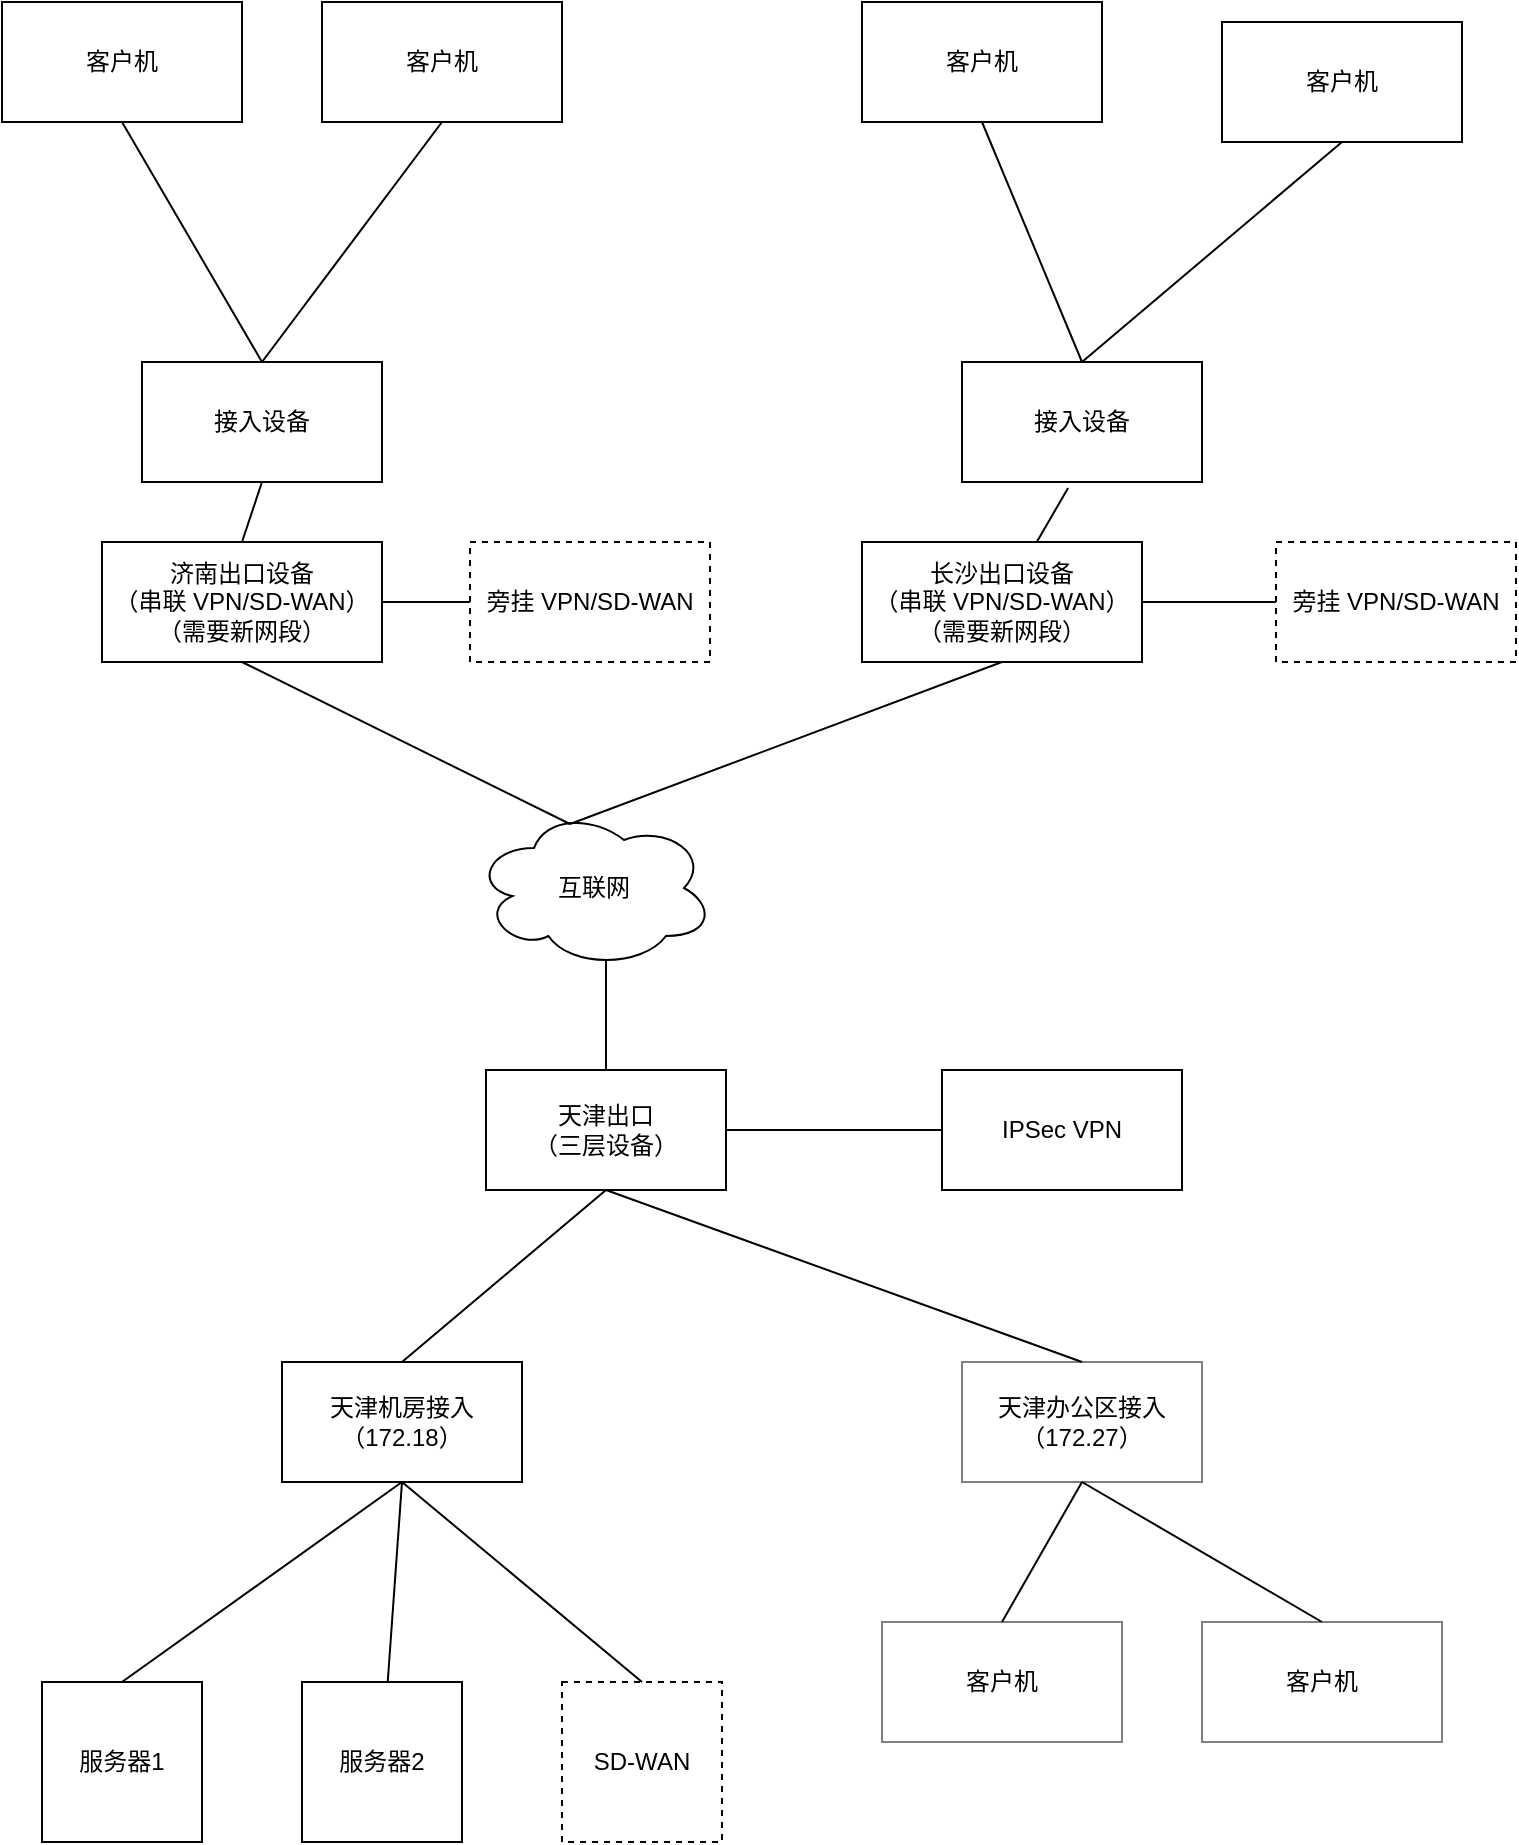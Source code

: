<mxfile version="20.2.0" type="github">
  <diagram id="uV2_6L8Acz1t0J1uZWNl" name="第 1 页">
    <mxGraphModel dx="1422" dy="1923" grid="1" gridSize="10" guides="1" tooltips="1" connect="1" arrows="1" fold="1" page="1" pageScale="1" pageWidth="827" pageHeight="1169" math="0" shadow="0">
      <root>
        <mxCell id="0" />
        <mxCell id="1" parent="0" />
        <mxCell id="IaryiXtqfkxPaVH8rrpj-1" value="天津出口&lt;br&gt;（三层设备）" style="rounded=0;whiteSpace=wrap;html=1;" vertex="1" parent="1">
          <mxGeometry x="312" y="144" width="120" height="60" as="geometry" />
        </mxCell>
        <mxCell id="IaryiXtqfkxPaVH8rrpj-2" value="天津机房接入&lt;br&gt;（172.18）" style="rounded=0;whiteSpace=wrap;html=1;" vertex="1" parent="1">
          <mxGeometry x="210" y="290" width="120" height="60" as="geometry" />
        </mxCell>
        <mxCell id="IaryiXtqfkxPaVH8rrpj-3" value="服务器1" style="whiteSpace=wrap;html=1;aspect=fixed;" vertex="1" parent="1">
          <mxGeometry x="90" y="450" width="80" height="80" as="geometry" />
        </mxCell>
        <mxCell id="IaryiXtqfkxPaVH8rrpj-4" value="服务器2" style="whiteSpace=wrap;html=1;aspect=fixed;" vertex="1" parent="1">
          <mxGeometry x="220" y="450" width="80" height="80" as="geometry" />
        </mxCell>
        <mxCell id="IaryiXtqfkxPaVH8rrpj-5" value="SD-WAN" style="whiteSpace=wrap;html=1;aspect=fixed;dashed=1;" vertex="1" parent="1">
          <mxGeometry x="350" y="450" width="80" height="80" as="geometry" />
        </mxCell>
        <mxCell id="IaryiXtqfkxPaVH8rrpj-6" value="IPSec VPN" style="rounded=0;whiteSpace=wrap;html=1;" vertex="1" parent="1">
          <mxGeometry x="540" y="144" width="120" height="60" as="geometry" />
        </mxCell>
        <mxCell id="IaryiXtqfkxPaVH8rrpj-7" value="" style="endArrow=none;html=1;rounded=0;exitX=0.5;exitY=0;exitDx=0;exitDy=0;entryX=0.5;entryY=1;entryDx=0;entryDy=0;" edge="1" parent="1" source="IaryiXtqfkxPaVH8rrpj-3" target="IaryiXtqfkxPaVH8rrpj-2">
          <mxGeometry width="50" height="50" relative="1" as="geometry">
            <mxPoint x="390" y="410" as="sourcePoint" />
            <mxPoint x="440" y="360" as="targetPoint" />
          </mxGeometry>
        </mxCell>
        <mxCell id="IaryiXtqfkxPaVH8rrpj-8" value="" style="endArrow=none;html=1;rounded=0;entryX=0.5;entryY=1;entryDx=0;entryDy=0;" edge="1" parent="1" source="IaryiXtqfkxPaVH8rrpj-4" target="IaryiXtqfkxPaVH8rrpj-2">
          <mxGeometry width="50" height="50" relative="1" as="geometry">
            <mxPoint x="390" y="410" as="sourcePoint" />
            <mxPoint x="440" y="360" as="targetPoint" />
          </mxGeometry>
        </mxCell>
        <mxCell id="IaryiXtqfkxPaVH8rrpj-9" value="" style="endArrow=none;html=1;rounded=0;entryX=0.5;entryY=1;entryDx=0;entryDy=0;exitX=0.5;exitY=0;exitDx=0;exitDy=0;" edge="1" parent="1" source="IaryiXtqfkxPaVH8rrpj-5" target="IaryiXtqfkxPaVH8rrpj-2">
          <mxGeometry width="50" height="50" relative="1" as="geometry">
            <mxPoint x="390" y="410" as="sourcePoint" />
            <mxPoint x="440" y="360" as="targetPoint" />
          </mxGeometry>
        </mxCell>
        <mxCell id="IaryiXtqfkxPaVH8rrpj-10" value="" style="endArrow=none;html=1;rounded=0;entryX=0.5;entryY=1;entryDx=0;entryDy=0;exitX=0.5;exitY=0;exitDx=0;exitDy=0;" edge="1" parent="1" source="IaryiXtqfkxPaVH8rrpj-2" target="IaryiXtqfkxPaVH8rrpj-1">
          <mxGeometry width="50" height="50" relative="1" as="geometry">
            <mxPoint x="390" y="410" as="sourcePoint" />
            <mxPoint x="440" y="360" as="targetPoint" />
          </mxGeometry>
        </mxCell>
        <mxCell id="IaryiXtqfkxPaVH8rrpj-11" value="" style="endArrow=none;html=1;rounded=0;entryX=0;entryY=0.5;entryDx=0;entryDy=0;exitX=1;exitY=0.5;exitDx=0;exitDy=0;" edge="1" parent="1" source="IaryiXtqfkxPaVH8rrpj-1" target="IaryiXtqfkxPaVH8rrpj-6">
          <mxGeometry width="50" height="50" relative="1" as="geometry">
            <mxPoint x="390" y="410" as="sourcePoint" />
            <mxPoint x="440" y="360" as="targetPoint" />
          </mxGeometry>
        </mxCell>
        <mxCell id="IaryiXtqfkxPaVH8rrpj-14" value="济南出口设备&lt;br&gt;（串联 VPN/SD-WAN）&lt;br&gt;（需要新网段）" style="rounded=0;whiteSpace=wrap;html=1;" vertex="1" parent="1">
          <mxGeometry x="120" y="-120" width="140" height="60" as="geometry" />
        </mxCell>
        <mxCell id="IaryiXtqfkxPaVH8rrpj-15" value="长沙出口设备&lt;br&gt;（串联 VPN/SD-WAN）&lt;br&gt;（需要新网段）" style="rounded=0;whiteSpace=wrap;html=1;" vertex="1" parent="1">
          <mxGeometry x="500" y="-120" width="140" height="60" as="geometry" />
        </mxCell>
        <mxCell id="IaryiXtqfkxPaVH8rrpj-16" value="互联网" style="ellipse;shape=cloud;whiteSpace=wrap;html=1;" vertex="1" parent="1">
          <mxGeometry x="306" y="13" width="120" height="80" as="geometry" />
        </mxCell>
        <mxCell id="IaryiXtqfkxPaVH8rrpj-17" value="" style="endArrow=none;html=1;rounded=0;entryX=0.55;entryY=0.95;entryDx=0;entryDy=0;entryPerimeter=0;exitX=0.5;exitY=0;exitDx=0;exitDy=0;" edge="1" parent="1" source="IaryiXtqfkxPaVH8rrpj-1" target="IaryiXtqfkxPaVH8rrpj-16">
          <mxGeometry width="50" height="50" relative="1" as="geometry">
            <mxPoint x="390" y="110" as="sourcePoint" />
            <mxPoint x="440" y="60" as="targetPoint" />
          </mxGeometry>
        </mxCell>
        <mxCell id="IaryiXtqfkxPaVH8rrpj-19" value="客户机" style="rounded=0;whiteSpace=wrap;html=1;" vertex="1" parent="1">
          <mxGeometry x="70" y="-390" width="120" height="60" as="geometry" />
        </mxCell>
        <mxCell id="IaryiXtqfkxPaVH8rrpj-20" value="客户机" style="rounded=0;whiteSpace=wrap;html=1;" vertex="1" parent="1">
          <mxGeometry x="230" y="-390" width="120" height="60" as="geometry" />
        </mxCell>
        <mxCell id="IaryiXtqfkxPaVH8rrpj-21" value="客户机" style="rounded=0;whiteSpace=wrap;html=1;" vertex="1" parent="1">
          <mxGeometry x="500" y="-390" width="120" height="60" as="geometry" />
        </mxCell>
        <mxCell id="IaryiXtqfkxPaVH8rrpj-22" value="客户机" style="rounded=0;whiteSpace=wrap;html=1;" vertex="1" parent="1">
          <mxGeometry x="680" y="-380" width="120" height="60" as="geometry" />
        </mxCell>
        <mxCell id="IaryiXtqfkxPaVH8rrpj-24" value="接入设备" style="rounded=0;whiteSpace=wrap;html=1;" vertex="1" parent="1">
          <mxGeometry x="140" y="-210" width="120" height="60" as="geometry" />
        </mxCell>
        <mxCell id="IaryiXtqfkxPaVH8rrpj-25" value="接入设备" style="rounded=0;whiteSpace=wrap;html=1;" vertex="1" parent="1">
          <mxGeometry x="550" y="-210" width="120" height="60" as="geometry" />
        </mxCell>
        <mxCell id="IaryiXtqfkxPaVH8rrpj-26" value="" style="endArrow=none;html=1;rounded=0;entryX=0.5;entryY=1;entryDx=0;entryDy=0;exitX=0.5;exitY=0;exitDx=0;exitDy=0;" edge="1" parent="1" source="IaryiXtqfkxPaVH8rrpj-24" target="IaryiXtqfkxPaVH8rrpj-19">
          <mxGeometry width="50" height="50" relative="1" as="geometry">
            <mxPoint x="390" y="-190" as="sourcePoint" />
            <mxPoint x="440" y="-240" as="targetPoint" />
          </mxGeometry>
        </mxCell>
        <mxCell id="IaryiXtqfkxPaVH8rrpj-27" value="" style="endArrow=none;html=1;rounded=0;entryX=0.5;entryY=1;entryDx=0;entryDy=0;exitX=0.5;exitY=0;exitDx=0;exitDy=0;" edge="1" parent="1" source="IaryiXtqfkxPaVH8rrpj-24" target="IaryiXtqfkxPaVH8rrpj-20">
          <mxGeometry width="50" height="50" relative="1" as="geometry">
            <mxPoint x="390" y="-190" as="sourcePoint" />
            <mxPoint x="440" y="-240" as="targetPoint" />
          </mxGeometry>
        </mxCell>
        <mxCell id="IaryiXtqfkxPaVH8rrpj-28" value="" style="endArrow=none;html=1;rounded=0;entryX=0.5;entryY=1;entryDx=0;entryDy=0;exitX=0.5;exitY=0;exitDx=0;exitDy=0;" edge="1" parent="1" source="IaryiXtqfkxPaVH8rrpj-25" target="IaryiXtqfkxPaVH8rrpj-21">
          <mxGeometry width="50" height="50" relative="1" as="geometry">
            <mxPoint x="390" y="-190" as="sourcePoint" />
            <mxPoint x="440" y="-240" as="targetPoint" />
          </mxGeometry>
        </mxCell>
        <mxCell id="IaryiXtqfkxPaVH8rrpj-29" value="" style="endArrow=none;html=1;rounded=0;entryX=0.5;entryY=1;entryDx=0;entryDy=0;exitX=0.5;exitY=0;exitDx=0;exitDy=0;" edge="1" parent="1" source="IaryiXtqfkxPaVH8rrpj-25" target="IaryiXtqfkxPaVH8rrpj-22">
          <mxGeometry width="50" height="50" relative="1" as="geometry">
            <mxPoint x="390" y="-190" as="sourcePoint" />
            <mxPoint x="440" y="-240" as="targetPoint" />
          </mxGeometry>
        </mxCell>
        <mxCell id="IaryiXtqfkxPaVH8rrpj-30" value="旁挂 VPN/SD-WAN" style="rounded=0;whiteSpace=wrap;html=1;dashed=1;" vertex="1" parent="1">
          <mxGeometry x="304" y="-120" width="120" height="60" as="geometry" />
        </mxCell>
        <mxCell id="IaryiXtqfkxPaVH8rrpj-31" value="旁挂 VPN/SD-WAN" style="rounded=0;whiteSpace=wrap;html=1;dashed=1;" vertex="1" parent="1">
          <mxGeometry x="707" y="-120" width="120" height="60" as="geometry" />
        </mxCell>
        <mxCell id="IaryiXtqfkxPaVH8rrpj-33" value="" style="endArrow=none;html=1;rounded=0;entryX=0.5;entryY=1;entryDx=0;entryDy=0;exitX=0.4;exitY=0.1;exitDx=0;exitDy=0;exitPerimeter=0;" edge="1" parent="1" source="IaryiXtqfkxPaVH8rrpj-16" target="IaryiXtqfkxPaVH8rrpj-14">
          <mxGeometry width="50" height="50" relative="1" as="geometry">
            <mxPoint x="390" y="110" as="sourcePoint" />
            <mxPoint x="440" y="60" as="targetPoint" />
          </mxGeometry>
        </mxCell>
        <mxCell id="IaryiXtqfkxPaVH8rrpj-34" value="" style="endArrow=none;html=1;rounded=0;entryX=0.5;entryY=1;entryDx=0;entryDy=0;exitX=0.4;exitY=0.1;exitDx=0;exitDy=0;exitPerimeter=0;" edge="1" parent="1" source="IaryiXtqfkxPaVH8rrpj-16" target="IaryiXtqfkxPaVH8rrpj-15">
          <mxGeometry width="50" height="50" relative="1" as="geometry">
            <mxPoint x="390" y="110" as="sourcePoint" />
            <mxPoint x="440" y="60" as="targetPoint" />
          </mxGeometry>
        </mxCell>
        <mxCell id="IaryiXtqfkxPaVH8rrpj-35" value="" style="endArrow=none;html=1;rounded=0;entryX=1;entryY=0.5;entryDx=0;entryDy=0;exitX=0;exitY=0.5;exitDx=0;exitDy=0;" edge="1" parent="1" source="IaryiXtqfkxPaVH8rrpj-30" target="IaryiXtqfkxPaVH8rrpj-14">
          <mxGeometry width="50" height="50" relative="1" as="geometry">
            <mxPoint x="300" y="-90" as="sourcePoint" />
            <mxPoint x="440" y="-140" as="targetPoint" />
          </mxGeometry>
        </mxCell>
        <mxCell id="IaryiXtqfkxPaVH8rrpj-36" value="" style="endArrow=none;html=1;rounded=0;entryX=0;entryY=0.5;entryDx=0;entryDy=0;exitX=1;exitY=0.5;exitDx=0;exitDy=0;" edge="1" parent="1" source="IaryiXtqfkxPaVH8rrpj-15" target="IaryiXtqfkxPaVH8rrpj-31">
          <mxGeometry width="50" height="50" relative="1" as="geometry">
            <mxPoint x="390" y="-90" as="sourcePoint" />
            <mxPoint x="440" y="-140" as="targetPoint" />
          </mxGeometry>
        </mxCell>
        <mxCell id="IaryiXtqfkxPaVH8rrpj-37" value="" style="endArrow=none;html=1;rounded=0;entryX=0.5;entryY=1;entryDx=0;entryDy=0;exitX=0.5;exitY=0;exitDx=0;exitDy=0;" edge="1" parent="1" source="IaryiXtqfkxPaVH8rrpj-14" target="IaryiXtqfkxPaVH8rrpj-24">
          <mxGeometry width="50" height="50" relative="1" as="geometry">
            <mxPoint x="390" y="-90" as="sourcePoint" />
            <mxPoint x="440" y="-140" as="targetPoint" />
          </mxGeometry>
        </mxCell>
        <mxCell id="IaryiXtqfkxPaVH8rrpj-38" value="" style="endArrow=none;html=1;rounded=0;entryX=0.442;entryY=1.05;entryDx=0;entryDy=0;entryPerimeter=0;" edge="1" parent="1" source="IaryiXtqfkxPaVH8rrpj-15" target="IaryiXtqfkxPaVH8rrpj-25">
          <mxGeometry width="50" height="50" relative="1" as="geometry">
            <mxPoint x="390" y="-90" as="sourcePoint" />
            <mxPoint x="440" y="-140" as="targetPoint" />
          </mxGeometry>
        </mxCell>
        <mxCell id="IaryiXtqfkxPaVH8rrpj-40" value="天津办公区接入&lt;br&gt;（172.27）" style="rounded=0;whiteSpace=wrap;html=1;strokeColor=#000000;opacity=50;" vertex="1" parent="1">
          <mxGeometry x="550" y="290" width="120" height="60" as="geometry" />
        </mxCell>
        <mxCell id="IaryiXtqfkxPaVH8rrpj-42" value="客户机" style="rounded=0;whiteSpace=wrap;html=1;strokeColor=#000000;opacity=50;" vertex="1" parent="1">
          <mxGeometry x="510" y="420" width="120" height="60" as="geometry" />
        </mxCell>
        <mxCell id="IaryiXtqfkxPaVH8rrpj-43" value="客户机" style="rounded=0;whiteSpace=wrap;html=1;strokeColor=#000000;opacity=50;" vertex="1" parent="1">
          <mxGeometry x="670" y="420" width="120" height="60" as="geometry" />
        </mxCell>
        <mxCell id="IaryiXtqfkxPaVH8rrpj-44" value="" style="endArrow=none;html=1;rounded=0;entryX=0.5;entryY=1;entryDx=0;entryDy=0;exitX=0.5;exitY=0;exitDx=0;exitDy=0;" edge="1" parent="1" source="IaryiXtqfkxPaVH8rrpj-40" target="IaryiXtqfkxPaVH8rrpj-1">
          <mxGeometry width="50" height="50" relative="1" as="geometry">
            <mxPoint x="390" y="280" as="sourcePoint" />
            <mxPoint x="440" y="230" as="targetPoint" />
          </mxGeometry>
        </mxCell>
        <mxCell id="IaryiXtqfkxPaVH8rrpj-45" value="" style="endArrow=none;html=1;rounded=0;entryX=0.5;entryY=1;entryDx=0;entryDy=0;exitX=0.5;exitY=0;exitDx=0;exitDy=0;" edge="1" parent="1" source="IaryiXtqfkxPaVH8rrpj-42" target="IaryiXtqfkxPaVH8rrpj-40">
          <mxGeometry width="50" height="50" relative="1" as="geometry">
            <mxPoint x="390" y="280" as="sourcePoint" />
            <mxPoint x="440" y="230" as="targetPoint" />
          </mxGeometry>
        </mxCell>
        <mxCell id="IaryiXtqfkxPaVH8rrpj-46" value="" style="endArrow=none;html=1;rounded=0;entryX=0.5;entryY=1;entryDx=0;entryDy=0;exitX=0.5;exitY=0;exitDx=0;exitDy=0;" edge="1" parent="1" source="IaryiXtqfkxPaVH8rrpj-43" target="IaryiXtqfkxPaVH8rrpj-40">
          <mxGeometry width="50" height="50" relative="1" as="geometry">
            <mxPoint x="390" y="280" as="sourcePoint" />
            <mxPoint x="440" y="230" as="targetPoint" />
          </mxGeometry>
        </mxCell>
      </root>
    </mxGraphModel>
  </diagram>
</mxfile>
